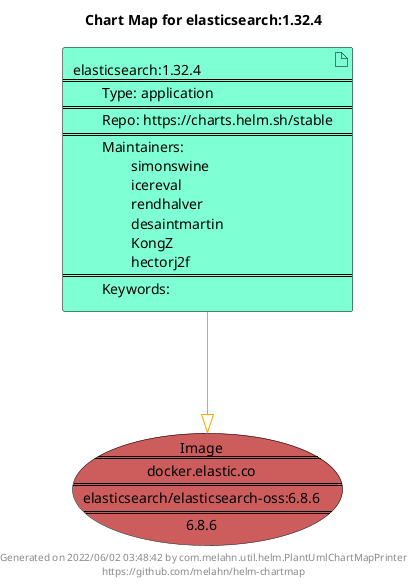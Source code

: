 @startuml
skinparam linetype ortho
skinparam backgroundColor white
skinparam usecaseBorderColor black
skinparam usecaseArrowColor LightSlateGray
skinparam artifactBorderColor black
skinparam artifactArrowColor LightSlateGray

title Chart Map for elasticsearch:1.32.4

'There is one referenced Helm Chart
artifact "elasticsearch:1.32.4\n====\n\tType: application\n====\n\tRepo: https://charts.helm.sh/stable\n====\n\tMaintainers: \n\t\tsimonswine\n\t\ticereval\n\t\trendhalver\n\t\tdesaintmartin\n\t\tKongZ\n\t\thectorj2f\n====\n\tKeywords: " as elasticsearch_1_32_4 #Aquamarine

'There is one referenced Docker Image
usecase "Image\n====\ndocker.elastic.co\n====\nelasticsearch/elasticsearch-oss:6.8.6\n====\n6.8.6" as docker_elastic_co_elasticsearch_elasticsearch_oss_6_8_6 #IndianRed

'Chart Dependencies
elasticsearch_1_32_4--[#orange]-|>docker_elastic_co_elasticsearch_elasticsearch_oss_6_8_6

center footer Generated on 2022/06/02 03:48:42 by com.melahn.util.helm.PlantUmlChartMapPrinter\nhttps://github.com/melahn/helm-chartmap
@enduml
